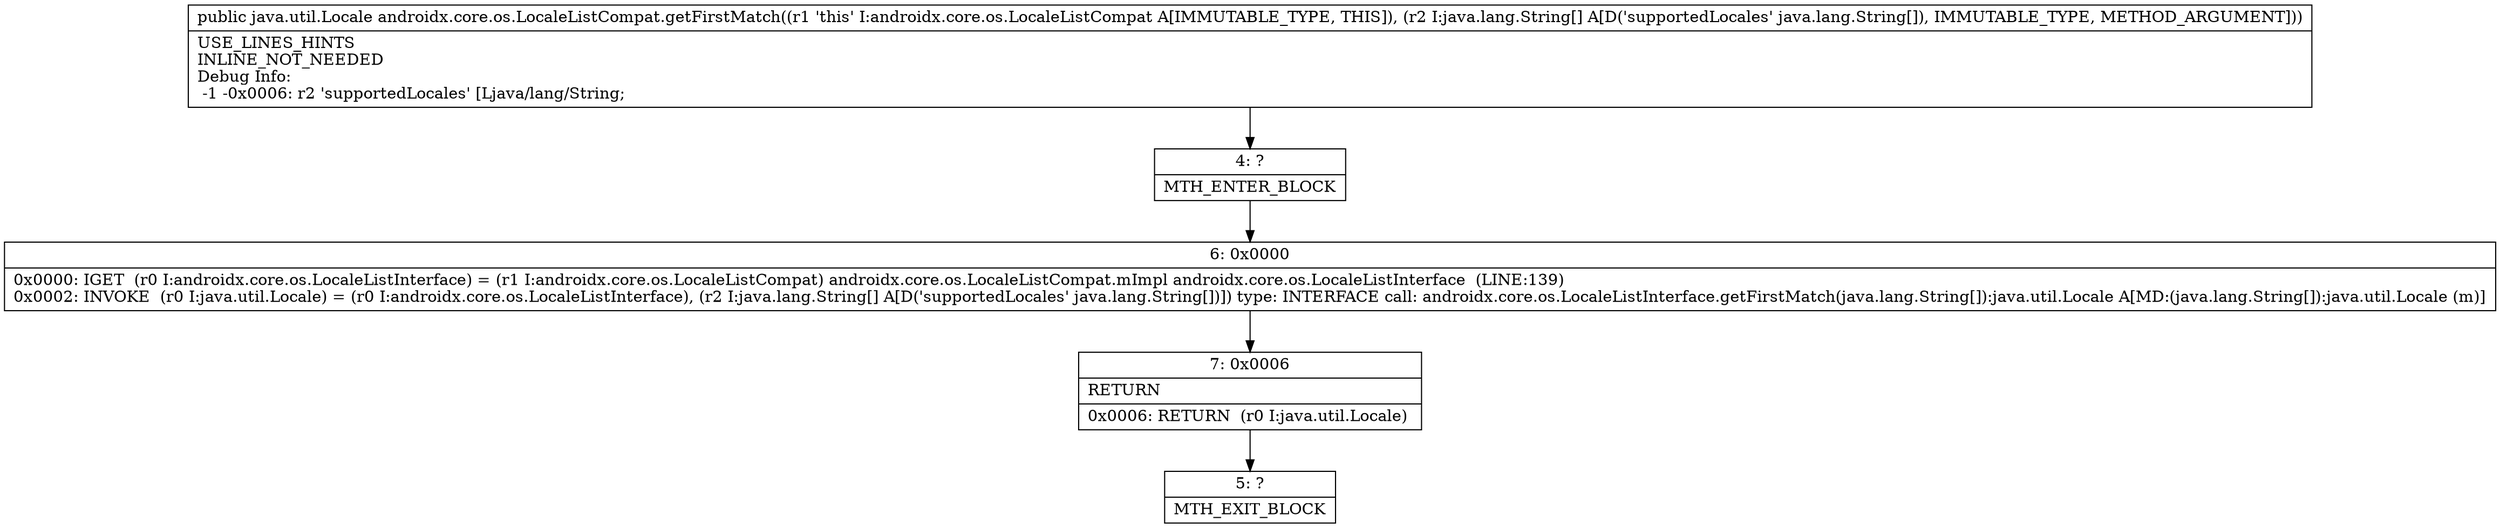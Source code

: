 digraph "CFG forandroidx.core.os.LocaleListCompat.getFirstMatch([Ljava\/lang\/String;)Ljava\/util\/Locale;" {
Node_4 [shape=record,label="{4\:\ ?|MTH_ENTER_BLOCK\l}"];
Node_6 [shape=record,label="{6\:\ 0x0000|0x0000: IGET  (r0 I:androidx.core.os.LocaleListInterface) = (r1 I:androidx.core.os.LocaleListCompat) androidx.core.os.LocaleListCompat.mImpl androidx.core.os.LocaleListInterface  (LINE:139)\l0x0002: INVOKE  (r0 I:java.util.Locale) = (r0 I:androidx.core.os.LocaleListInterface), (r2 I:java.lang.String[] A[D('supportedLocales' java.lang.String[])]) type: INTERFACE call: androidx.core.os.LocaleListInterface.getFirstMatch(java.lang.String[]):java.util.Locale A[MD:(java.lang.String[]):java.util.Locale (m)]\l}"];
Node_7 [shape=record,label="{7\:\ 0x0006|RETURN\l|0x0006: RETURN  (r0 I:java.util.Locale) \l}"];
Node_5 [shape=record,label="{5\:\ ?|MTH_EXIT_BLOCK\l}"];
MethodNode[shape=record,label="{public java.util.Locale androidx.core.os.LocaleListCompat.getFirstMatch((r1 'this' I:androidx.core.os.LocaleListCompat A[IMMUTABLE_TYPE, THIS]), (r2 I:java.lang.String[] A[D('supportedLocales' java.lang.String[]), IMMUTABLE_TYPE, METHOD_ARGUMENT]))  | USE_LINES_HINTS\lINLINE_NOT_NEEDED\lDebug Info:\l  \-1 \-0x0006: r2 'supportedLocales' [Ljava\/lang\/String;\l}"];
MethodNode -> Node_4;Node_4 -> Node_6;
Node_6 -> Node_7;
Node_7 -> Node_5;
}

